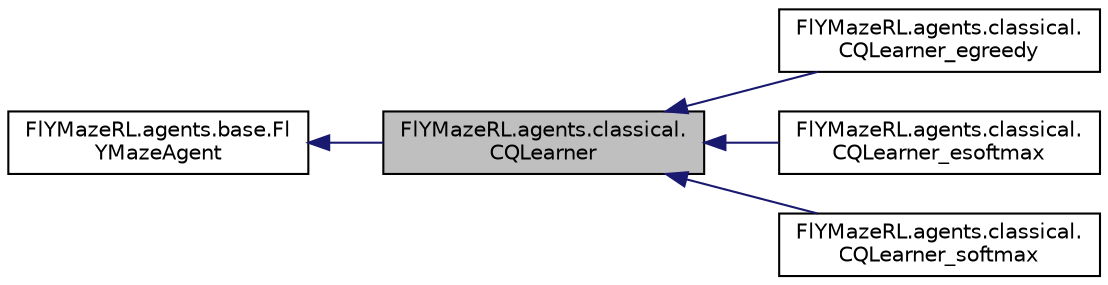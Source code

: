 digraph "FlYMazeRL.agents.classical.CQLearner"
{
 // LATEX_PDF_SIZE
  edge [fontname="Helvetica",fontsize="10",labelfontname="Helvetica",labelfontsize="10"];
  node [fontname="Helvetica",fontsize="10",shape=record];
  rankdir="LR";
  Node1 [label="FlYMazeRL.agents.classical.\lCQLearner",height=0.2,width=0.4,color="black", fillcolor="grey75", style="filled", fontcolor="black",tooltip=" "];
  Node2 -> Node1 [dir="back",color="midnightblue",fontsize="10",style="solid",fontname="Helvetica"];
  Node2 [label="FlYMazeRL.agents.base.Fl\lYMazeAgent",height=0.2,width=0.4,color="black", fillcolor="white", style="filled",URL="$d8/d62/class_fl_y_maze_r_l_1_1agents_1_1base_1_1_fl_y_maze_agent.html",tooltip=" "];
  Node1 -> Node3 [dir="back",color="midnightblue",fontsize="10",style="solid",fontname="Helvetica"];
  Node3 [label="FlYMazeRL.agents.classical.\lCQLearner_egreedy",height=0.2,width=0.4,color="black", fillcolor="white", style="filled",URL="$de/d56/class_fl_y_maze_r_l_1_1agents_1_1classical_1_1_c_q_learner__egreedy.html",tooltip=" "];
  Node1 -> Node4 [dir="back",color="midnightblue",fontsize="10",style="solid",fontname="Helvetica"];
  Node4 [label="FlYMazeRL.agents.classical.\lCQLearner_esoftmax",height=0.2,width=0.4,color="black", fillcolor="white", style="filled",URL="$d9/d18/class_fl_y_maze_r_l_1_1agents_1_1classical_1_1_c_q_learner__esoftmax.html",tooltip=" "];
  Node1 -> Node5 [dir="back",color="midnightblue",fontsize="10",style="solid",fontname="Helvetica"];
  Node5 [label="FlYMazeRL.agents.classical.\lCQLearner_softmax",height=0.2,width=0.4,color="black", fillcolor="white", style="filled",URL="$d7/da0/class_fl_y_maze_r_l_1_1agents_1_1classical_1_1_c_q_learner__softmax.html",tooltip=" "];
}

